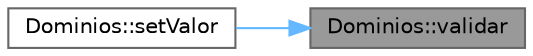 digraph "Dominios::validar"
{
 // INTERACTIVE_SVG=YES
 // LATEX_PDF_SIZE
  bgcolor="transparent";
  edge [fontname=Helvetica,fontsize=10,labelfontname=Helvetica,labelfontsize=10];
  node [fontname=Helvetica,fontsize=10,shape=box,height=0.2,width=0.4];
  rankdir="RL";
  Node1 [label="Dominios::validar",height=0.2,width=0.4,color="gray40", fillcolor="grey60", style="filled", fontcolor="black",tooltip="Método para validação do valor a ser definido para o domínio."];
  Node1 -> Node2 [dir="back",color="steelblue1",style="solid"];
  Node2 [label="Dominios::setValor",height=0.2,width=0.4,color="grey40", fillcolor="white", style="filled",URL="$class_dominios.html#ac50f72c7293e9f869b1e0e22f13970ca",tooltip="Define o valor do domínio."];
}
